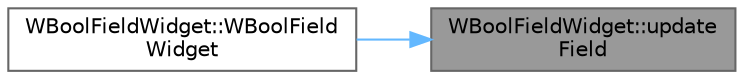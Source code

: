 digraph "WBoolFieldWidget::updateField"
{
 // LATEX_PDF_SIZE
  bgcolor="transparent";
  edge [fontname=Helvetica,fontsize=10,labelfontname=Helvetica,labelfontsize=10];
  node [fontname=Helvetica,fontsize=10,shape=box,height=0.2,width=0.4];
  rankdir="RL";
  Node1 [id="Node000001",label="WBoolFieldWidget::update\lField",height=0.2,width=0.4,color="gray40", fillcolor="grey60", style="filled", fontcolor="black",tooltip=" "];
  Node1 -> Node2 [id="edge1_Node000001_Node000002",dir="back",color="steelblue1",style="solid",tooltip=" "];
  Node2 [id="Node000002",label="WBoolFieldWidget::WBoolField\lWidget",height=0.2,width=0.4,color="grey40", fillcolor="white", style="filled",URL="$class_w_bool_field_widget.html#ae93c4d831218718042d1d22689eed1cb",tooltip=" "];
}
